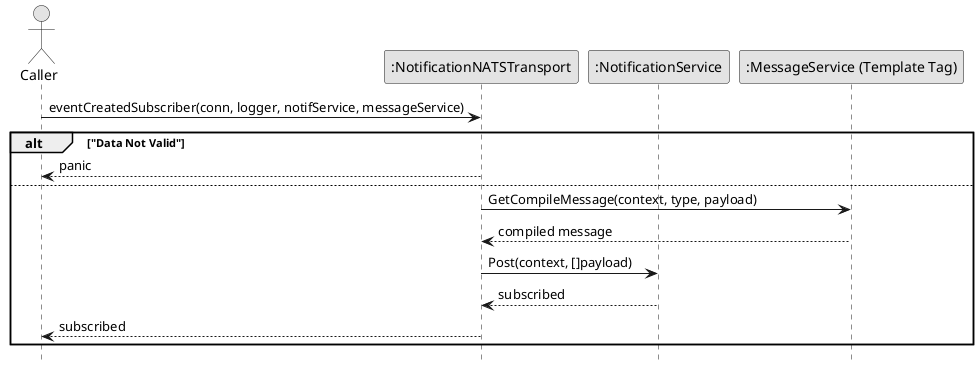 @startuml NOTIFICATION_SubscribeEventCreated

skinparam Monochrome true
skinparam Shadowing false
hide footbox

actor "Caller" as Caller
participant ":NotificationNATSTransport" as NotificationNATSTransport
participant ":NotificationService" as NotificationService
participant ":MessageService (Template Tag)" as MessageService

Caller->NotificationNATSTransport: eventCreatedSubscriber(conn, logger, notifService, messageService)

alt "Data Not Valid"
    NotificationNATSTransport-->Caller: panic
else
    NotificationNATSTransport->MessageService: GetCompileMessage(context, type, payload)
    MessageService-->NotificationNATSTransport: compiled message

    NotificationNATSTransport->NotificationService: Post(context, []payload)
    NotificationService-->NotificationNATSTransport: subscribed
    NotificationNATSTransport-->Caller: subscribed
end

@enduml